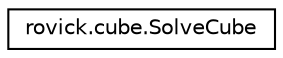 digraph "Representación gráfica de la clase"
{
  edge [fontname="Helvetica",fontsize="10",labelfontname="Helvetica",labelfontsize="10"];
  node [fontname="Helvetica",fontsize="10",shape=record];
  rankdir="LR";
  Node0 [label="rovick.cube.SolveCube",height=0.2,width=0.4,color="black", fillcolor="white", style="filled",URL="$classrovick_1_1cube_1_1_solve_cube.html"];
}

